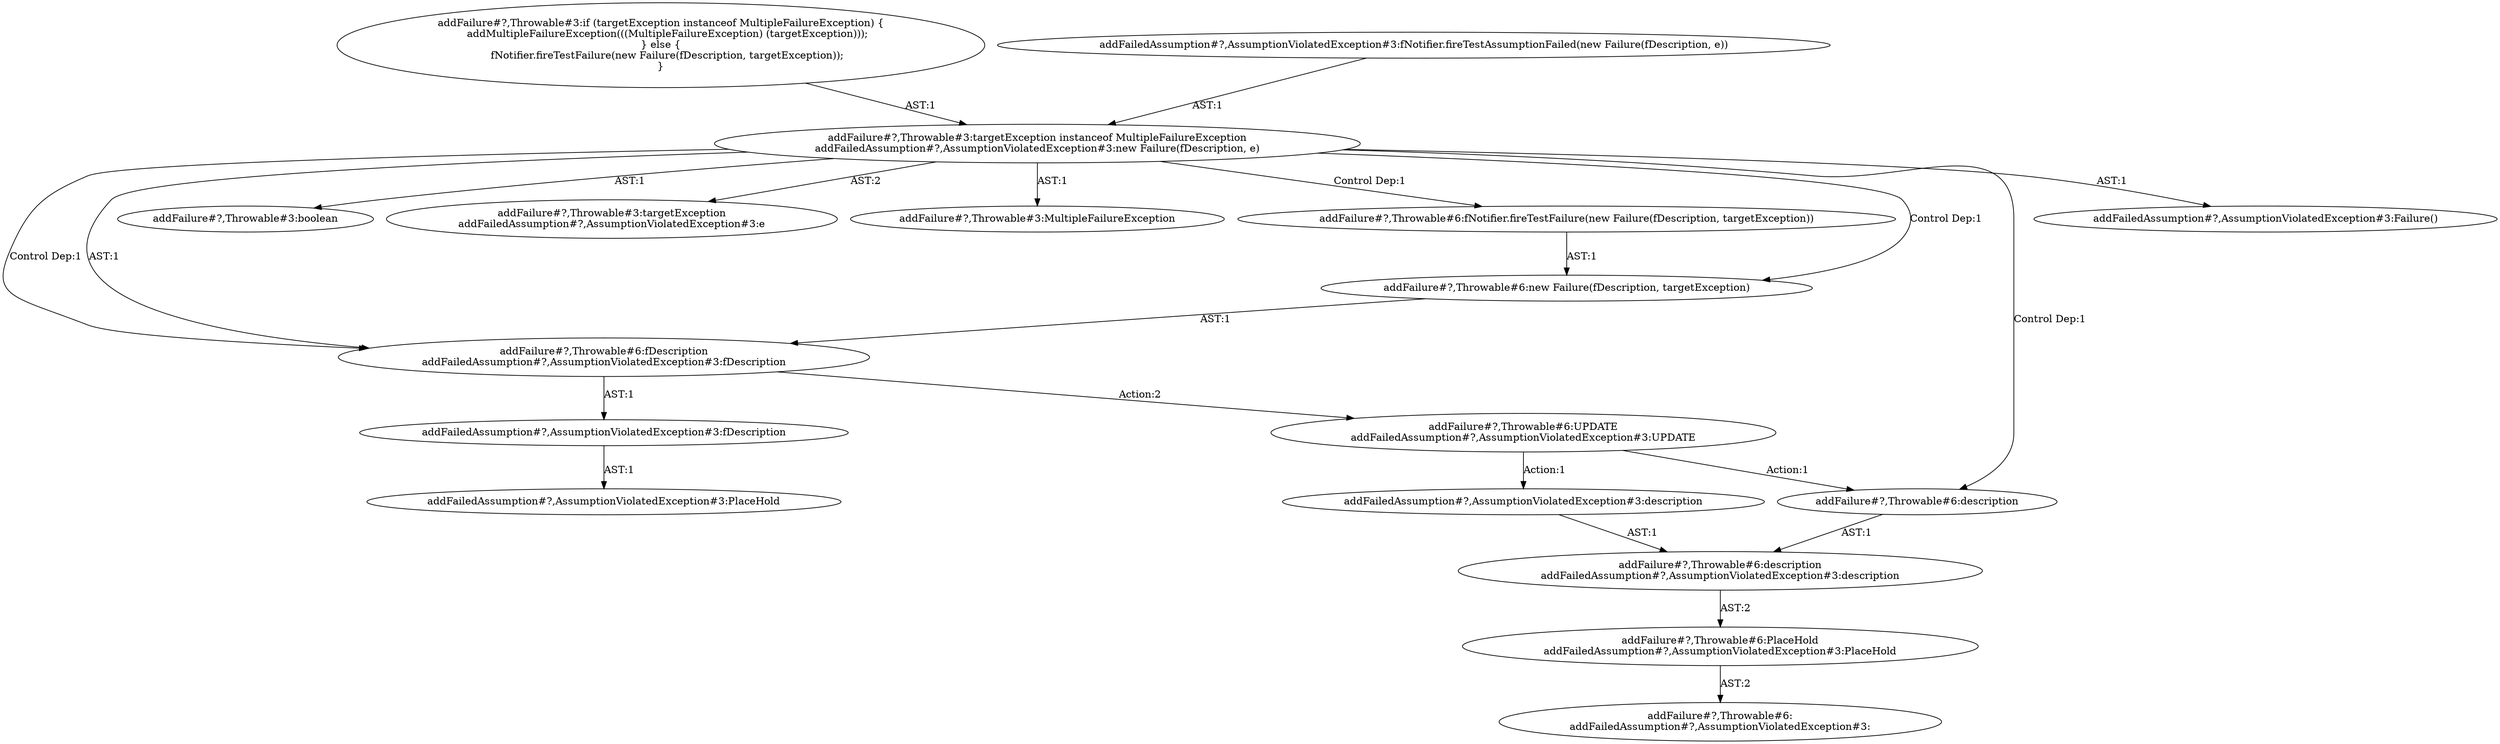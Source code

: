 digraph "Pattern" {
0 [label="addFailure#?,Throwable#6:UPDATE
addFailedAssumption#?,AssumptionViolatedException#3:UPDATE" shape=ellipse]
1 [label="addFailure#?,Throwable#6:fDescription
addFailedAssumption#?,AssumptionViolatedException#3:fDescription" shape=ellipse]
2 [label="addFailure#?,Throwable#3:targetException instanceof MultipleFailureException
addFailedAssumption#?,AssumptionViolatedException#3:new Failure(fDescription, e)" shape=ellipse]
3 [label="addFailure#?,Throwable#3:if (targetException instanceof MultipleFailureException) \{
    addMultipleFailureException(((MultipleFailureException) (targetException)));
\} else \{
    fNotifier.fireTestFailure(new Failure(fDescription, targetException));
\}" shape=ellipse]
4 [label="addFailure#?,Throwable#3:boolean" shape=ellipse]
5 [label="addFailure#?,Throwable#3:targetException
addFailedAssumption#?,AssumptionViolatedException#3:e" shape=ellipse]
6 [label="addFailure#?,Throwable#3:MultipleFailureException" shape=ellipse]
7 [label="addFailure#?,Throwable#6:fNotifier.fireTestFailure(new Failure(fDescription, targetException))" shape=ellipse]
8 [label="addFailure#?,Throwable#6:new Failure(fDescription, targetException)" shape=ellipse]
9 [label="addFailure#?,Throwable#6:description" shape=ellipse]
10 [label="addFailure#?,Throwable#6:description
addFailedAssumption#?,AssumptionViolatedException#3:description" shape=ellipse]
11 [label="addFailure#?,Throwable#6:PlaceHold
addFailedAssumption#?,AssumptionViolatedException#3:PlaceHold" shape=ellipse]
12 [label="addFailure#?,Throwable#6:
addFailedAssumption#?,AssumptionViolatedException#3:" shape=ellipse]
13 [label="addFailedAssumption#?,AssumptionViolatedException#3:fDescription" shape=ellipse]
14 [label="addFailedAssumption#?,AssumptionViolatedException#3:fNotifier.fireTestAssumptionFailed(new Failure(fDescription, e))" shape=ellipse]
15 [label="addFailedAssumption#?,AssumptionViolatedException#3:description" shape=ellipse]
16 [label="addFailedAssumption#?,AssumptionViolatedException#3:PlaceHold" shape=ellipse]
17 [label="addFailedAssumption#?,AssumptionViolatedException#3:Failure()" shape=ellipse]
0 -> 9 [label="Action:1"];
0 -> 15 [label="Action:1"];
1 -> 0 [label="Action:2"];
1 -> 13 [label="AST:1"];
2 -> 1 [label="Control Dep:1"];
2 -> 4 [label="AST:1"];
2 -> 5 [label="AST:2"];
2 -> 6 [label="AST:1"];
2 -> 7 [label="Control Dep:1"];
2 -> 8 [label="Control Dep:1"];
2 -> 9 [label="Control Dep:1"];
2 -> 1 [label="AST:1"];
2 -> 17 [label="AST:1"];
3 -> 2 [label="AST:1"];
7 -> 8 [label="AST:1"];
8 -> 1 [label="AST:1"];
9 -> 10 [label="AST:1"];
10 -> 11 [label="AST:2"];
11 -> 12 [label="AST:2"];
13 -> 16 [label="AST:1"];
14 -> 2 [label="AST:1"];
15 -> 10 [label="AST:1"];
}